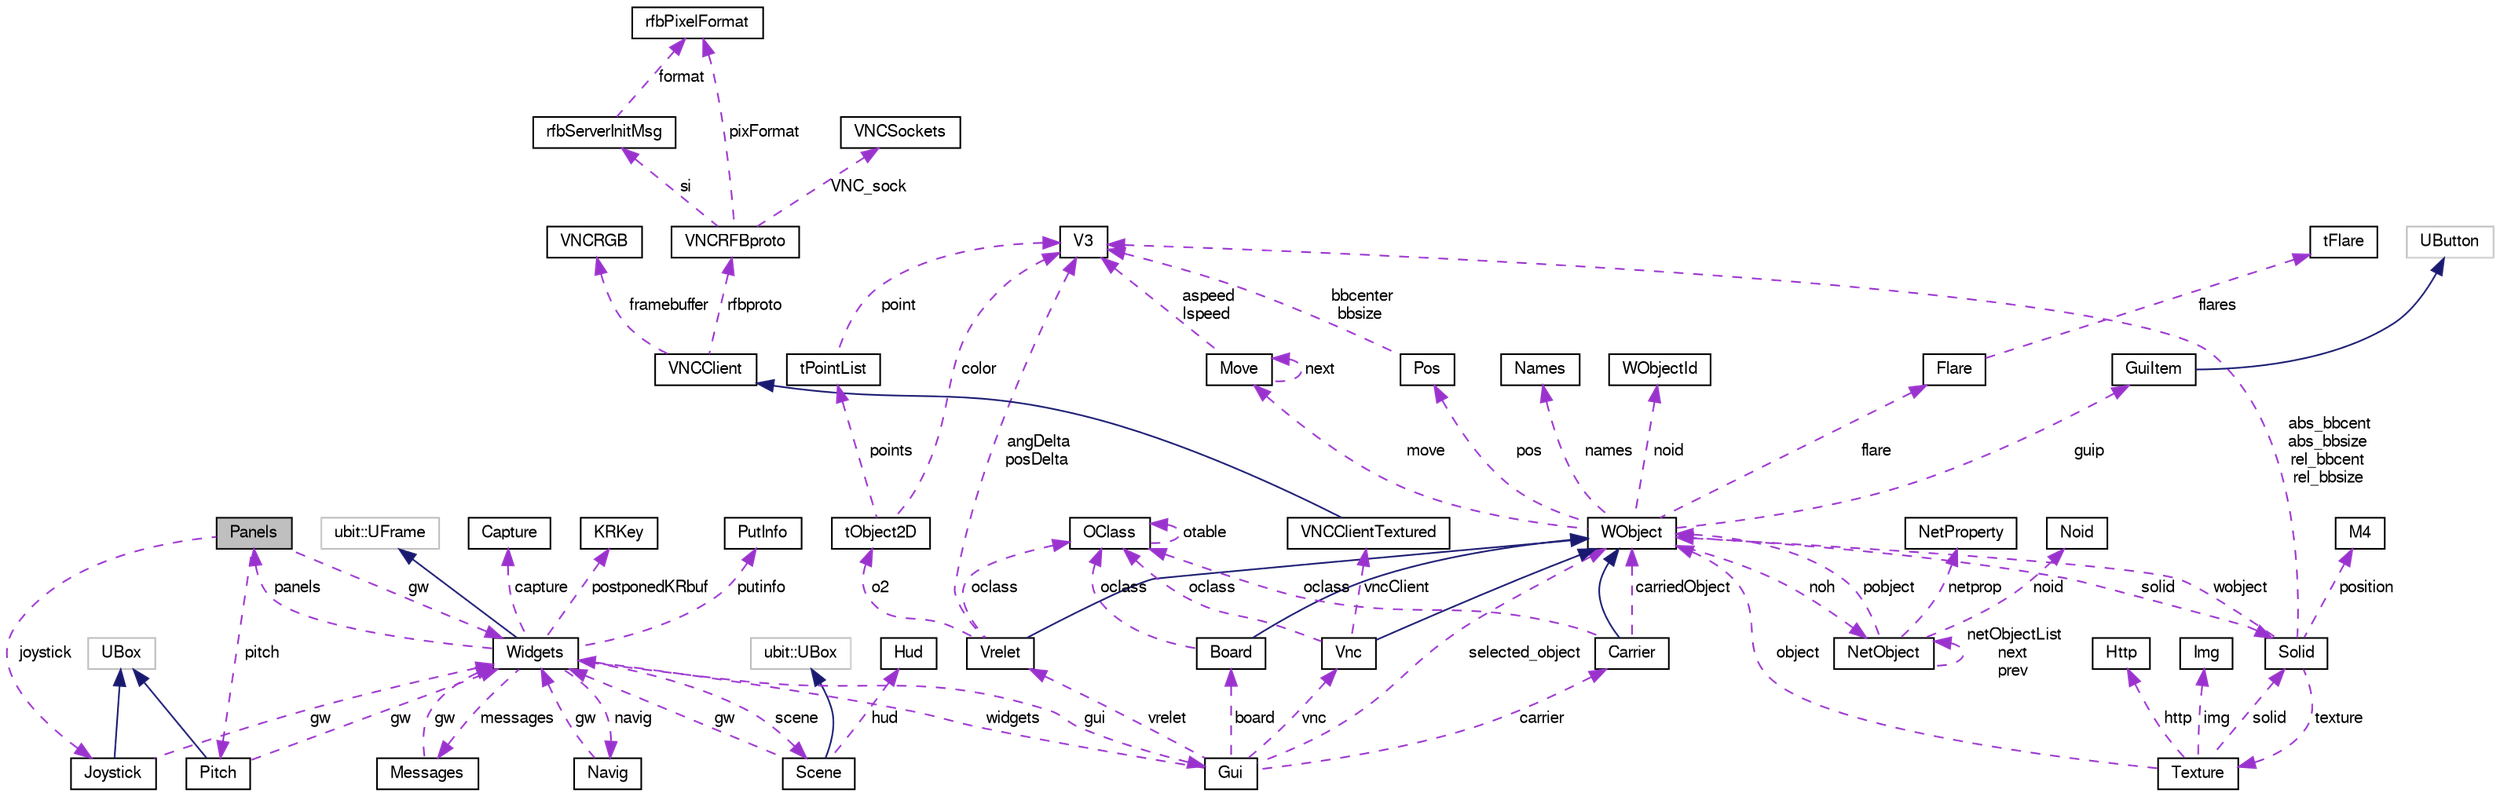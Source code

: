 digraph "Panels"
{
 // LATEX_PDF_SIZE
  bgcolor="transparent";
  edge [fontname="FreeSans",fontsize="10",labelfontname="FreeSans",labelfontsize="10"];
  node [fontname="FreeSans",fontsize="10",shape=record];
  Node1 [label="Panels",height=0.2,width=0.4,color="black", fillcolor="grey75", style="filled", fontcolor="black",tooltip="Panels class."];
  Node2 -> Node1 [dir="back",color="darkorchid3",fontsize="10",style="dashed",label=" joystick" ,fontname="FreeSans"];
  Node2 [label="Joystick",height=0.2,width=0.4,color="black",URL="$a01536.html",tooltip="GUI Joystick."];
  Node3 -> Node2 [dir="back",color="midnightblue",fontsize="10",style="solid",fontname="FreeSans"];
  Node3 [label="UBox",height=0.2,width=0.4,color="grey75",tooltip=" "];
  Node4 -> Node2 [dir="back",color="darkorchid3",fontsize="10",style="dashed",label=" gw" ,fontname="FreeSans"];
  Node4 [label="Widgets",height=0.2,width=0.4,color="black",URL="$a01584.html",tooltip="Widgets class."];
  Node5 -> Node4 [dir="back",color="midnightblue",fontsize="10",style="solid",fontname="FreeSans"];
  Node5 [label="ubit::UFrame",height=0.2,width=0.4,color="grey75",tooltip=" "];
  Node6 -> Node4 [dir="back",color="darkorchid3",fontsize="10",style="dashed",label=" messages" ,fontname="FreeSans"];
  Node6 [label="Messages",height=0.2,width=0.4,color="black",URL="$a01540.html",tooltip=" "];
  Node4 -> Node6 [dir="back",color="darkorchid3",fontsize="10",style="dashed",label=" gw" ,fontname="FreeSans"];
  Node7 -> Node4 [dir="back",color="darkorchid3",fontsize="10",style="dashed",label=" capture" ,fontname="FreeSans"];
  Node7 [label="Capture",height=0.2,width=0.4,color="black",URL="$a01524.html",tooltip=" "];
  Node8 -> Node4 [dir="back",color="darkorchid3",fontsize="10",style="dashed",label=" postponedKRbuf" ,fontname="FreeSans"];
  Node8 [label="KRKey",height=0.2,width=0.4,color="black",URL="$a01580.html",tooltip="KR structure for postponing Key Releases when AutoRepeat is ON."];
  Node9 -> Node4 [dir="back",color="darkorchid3",fontsize="10",style="dashed",label=" scene" ,fontname="FreeSans"];
  Node9 [label="Scene",height=0.2,width=0.4,color="black",URL="$a01456.html",tooltip=" "];
  Node10 -> Node9 [dir="back",color="midnightblue",fontsize="10",style="solid",fontname="FreeSans"];
  Node10 [label="ubit::UBox",height=0.2,width=0.4,color="grey75",tooltip=" "];
  Node11 -> Node9 [dir="back",color="darkorchid3",fontsize="10",style="dashed",label=" hud" ,fontname="FreeSans"];
  Node11 [label="Hud",height=0.2,width=0.4,color="black",URL="$a02232.html",tooltip="Hud class."];
  Node4 -> Node9 [dir="back",color="darkorchid3",fontsize="10",style="dashed",label=" gw" ,fontname="FreeSans"];
  Node12 -> Node4 [dir="back",color="darkorchid3",fontsize="10",style="dashed",label=" gui" ,fontname="FreeSans"];
  Node12 [label="Gui",height=0.2,width=0.4,color="black",URL="$a01532.html",tooltip="Gui Class."];
  Node13 -> Node12 [dir="back",color="darkorchid3",fontsize="10",style="dashed",label=" board" ,fontname="FreeSans"];
  Node13 [label="Board",height=0.2,width=0.4,color="black",URL="$a01624.html",tooltip="Board class."];
  Node14 -> Node13 [dir="back",color="midnightblue",fontsize="10",style="solid",fontname="FreeSans"];
  Node14 [label="WObject",height=0.2,width=0.4,color="black",URL="$a02108.html",tooltip="WObject Class."];
  Node15 -> Node14 [dir="back",color="darkorchid3",fontsize="10",style="dashed",label=" move" ,fontname="FreeSans"];
  Node15 [label="Move",height=0.2,width=0.4,color="black",URL="$a02104.html",tooltip="Move struct."];
  Node15 -> Node15 [dir="back",color="darkorchid3",fontsize="10",style="dashed",label=" next" ,fontname="FreeSans"];
  Node16 -> Node15 [dir="back",color="darkorchid3",fontsize="10",style="dashed",label=" aspeed\nlspeed" ,fontname="FreeSans"];
  Node16 [label="V3",height=0.2,width=0.4,color="black",URL="$a01436.html",tooltip=" "];
  Node17 -> Node14 [dir="back",color="darkorchid3",fontsize="10",style="dashed",label=" names" ,fontname="FreeSans"];
  Node17 [label="Names",height=0.2,width=0.4,color="black",URL="$a02096.html",tooltip="Names struct."];
  Node18 -> Node14 [dir="back",color="darkorchid3",fontsize="10",style="dashed",label=" noid" ,fontname="FreeSans"];
  Node18 [label="WObjectId",height=0.2,width=0.4,color="black",URL="$a02092.html",tooltip="WObjectId Class."];
  Node19 -> Node14 [dir="back",color="darkorchid3",fontsize="10",style="dashed",label=" noh" ,fontname="FreeSans"];
  Node19 [label="NetObject",height=0.2,width=0.4,color="black",URL="$a02116.html",tooltip="NetObject class."];
  Node19 -> Node19 [dir="back",color="darkorchid3",fontsize="10",style="dashed",label=" netObjectList\nnext\nprev" ,fontname="FreeSans"];
  Node20 -> Node19 [dir="back",color="darkorchid3",fontsize="10",style="dashed",label=" netprop" ,fontname="FreeSans"];
  Node20 [label="NetProperty",height=0.2,width=0.4,color="black",URL="$a02120.html",tooltip="NetProperty class."];
  Node21 -> Node19 [dir="back",color="darkorchid3",fontsize="10",style="dashed",label=" noid" ,fontname="FreeSans"];
  Node21 [label="Noid",height=0.2,width=0.4,color="black",URL="$a02124.html",tooltip="Noid class."];
  Node14 -> Node19 [dir="back",color="darkorchid3",fontsize="10",style="dashed",label=" pobject" ,fontname="FreeSans"];
  Node22 -> Node14 [dir="back",color="darkorchid3",fontsize="10",style="dashed",label=" solid" ,fontname="FreeSans"];
  Node22 [label="Solid",height=0.2,width=0.4,color="black",URL="$a02252.html",tooltip="Solid class."];
  Node23 -> Node22 [dir="back",color="darkorchid3",fontsize="10",style="dashed",label=" texture" ,fontname="FreeSans"];
  Node23 [label="Texture",height=0.2,width=0.4,color="black",URL="$a02332.html",tooltip="Texture class describes a texture entry in the memory cache."];
  Node24 -> Node23 [dir="back",color="darkorchid3",fontsize="10",style="dashed",label=" http" ,fontname="FreeSans"];
  Node24 [label="Http",height=0.2,width=0.4,color="black",URL="$a01424.html",tooltip="Http Class I/O methods."];
  Node22 -> Node23 [dir="back",color="darkorchid3",fontsize="10",style="dashed",label=" solid" ,fontname="FreeSans"];
  Node14 -> Node23 [dir="back",color="darkorchid3",fontsize="10",style="dashed",label=" object" ,fontname="FreeSans"];
  Node25 -> Node23 [dir="back",color="darkorchid3",fontsize="10",style="dashed",label=" img" ,fontname="FreeSans"];
  Node25 [label="Img",height=0.2,width=0.4,color="black",URL="$a02316.html",tooltip="Img class."];
  Node26 -> Node22 [dir="back",color="darkorchid3",fontsize="10",style="dashed",label=" position" ,fontname="FreeSans"];
  Node26 [label="M4",height=0.2,width=0.4,color="black",URL="$a01428.html",tooltip=" "];
  Node16 -> Node22 [dir="back",color="darkorchid3",fontsize="10",style="dashed",label=" abs_bbcent\nabs_bbsize\nrel_bbcent\nrel_bbsize" ,fontname="FreeSans"];
  Node14 -> Node22 [dir="back",color="darkorchid3",fontsize="10",style="dashed",label=" wobject" ,fontname="FreeSans"];
  Node27 -> Node14 [dir="back",color="darkorchid3",fontsize="10",style="dashed",label=" guip" ,fontname="FreeSans"];
  Node27 [label="GuiItem",height=0.2,width=0.4,color="black",URL="$a01572.html",tooltip="GuiItem Class."];
  Node28 -> Node27 [dir="back",color="midnightblue",fontsize="10",style="solid",fontname="FreeSans"];
  Node28 [label="UButton",height=0.2,width=0.4,color="grey75",tooltip=" "];
  Node29 -> Node14 [dir="back",color="darkorchid3",fontsize="10",style="dashed",label=" flare" ,fontname="FreeSans"];
  Node29 [label="Flare",height=0.2,width=0.4,color="black",URL="$a02224.html",tooltip="Flare class."];
  Node30 -> Node29 [dir="back",color="darkorchid3",fontsize="10",style="dashed",label=" flares" ,fontname="FreeSans"];
  Node30 [label="tFlare",height=0.2,width=0.4,color="black",URL="$a02220.html",tooltip=" "];
  Node31 -> Node14 [dir="back",color="darkorchid3",fontsize="10",style="dashed",label=" pos" ,fontname="FreeSans"];
  Node31 [label="Pos",height=0.2,width=0.4,color="black",URL="$a02100.html",tooltip="Pos struct."];
  Node16 -> Node31 [dir="back",color="darkorchid3",fontsize="10",style="dashed",label=" bbcenter\nbbsize" ,fontname="FreeSans"];
  Node32 -> Node13 [dir="back",color="darkorchid3",fontsize="10",style="dashed",label=" oclass" ,fontname="FreeSans"];
  Node32 [label="OClass",height=0.2,width=0.4,color="black",URL="$a01892.html",tooltip="OClass Class."];
  Node32 -> Node32 [dir="back",color="darkorchid3",fontsize="10",style="dashed",label=" otable" ,fontname="FreeSans"];
  Node33 -> Node12 [dir="back",color="darkorchid3",fontsize="10",style="dashed",label=" vnc" ,fontname="FreeSans"];
  Node33 [label="Vnc",height=0.2,width=0.4,color="black",URL="$a02040.html",tooltip="Vnc class."];
  Node14 -> Node33 [dir="back",color="midnightblue",fontsize="10",style="solid",fontname="FreeSans"];
  Node34 -> Node33 [dir="back",color="darkorchid3",fontsize="10",style="dashed",label=" vncClient" ,fontname="FreeSans"];
  Node34 [label="VNCClientTextured",height=0.2,width=0.4,color="black",URL="$a02792.html",tooltip="class VNCClientTextured inherits everything from VNCClient the framebuffer allocated is bigger than t..."];
  Node35 -> Node34 [dir="back",color="midnightblue",fontsize="10",style="solid",fontname="FreeSans"];
  Node35 [label="VNCClient",height=0.2,width=0.4,color="black",URL="$a02788.html",tooltip="class VNCClient object will be used in VReng:"];
  Node36 -> Node35 [dir="back",color="darkorchid3",fontsize="10",style="dashed",label=" framebuffer" ,fontname="FreeSans"];
  Node36 [label="VNCRGB",height=0.2,width=0.4,color="black",URL="$a02784.html",tooltip="class VNCRGB this is what our framebuffer is made of 24 bits per pixel 8bits for Red,..."];
  Node37 -> Node35 [dir="back",color="darkorchid3",fontsize="10",style="dashed",label=" rfbproto" ,fontname="FreeSans"];
  Node37 [label="VNCRFBproto",height=0.2,width=0.4,color="black",URL="$a02880.html",tooltip=" "];
  Node38 -> Node37 [dir="back",color="darkorchid3",fontsize="10",style="dashed",label=" si" ,fontname="FreeSans"];
  Node38 [label="rfbServerInitMsg",height=0.2,width=0.4,color="black",URL="$a02808.html",tooltip=" "];
  Node39 -> Node38 [dir="back",color="darkorchid3",fontsize="10",style="dashed",label=" format" ,fontname="FreeSans"];
  Node39 [label="rfbPixelFormat",height=0.2,width=0.4,color="black",URL="$a02800.html",tooltip=" "];
  Node40 -> Node37 [dir="back",color="darkorchid3",fontsize="10",style="dashed",label=" VNC_sock" ,fontname="FreeSans"];
  Node40 [label="VNCSockets",height=0.2,width=0.4,color="black",URL="$a02884.html",tooltip="VNCSocket class."];
  Node39 -> Node37 [dir="back",color="darkorchid3",fontsize="10",style="dashed",label=" pixFormat" ,fontname="FreeSans"];
  Node32 -> Node33 [dir="back",color="darkorchid3",fontsize="10",style="dashed",label=" oclass" ,fontname="FreeSans"];
  Node41 -> Node12 [dir="back",color="darkorchid3",fontsize="10",style="dashed",label=" carrier" ,fontname="FreeSans"];
  Node41 [label="Carrier",height=0.2,width=0.4,color="black",URL="$a01648.html",tooltip="Carrier class."];
  Node14 -> Node41 [dir="back",color="midnightblue",fontsize="10",style="solid",fontname="FreeSans"];
  Node32 -> Node41 [dir="back",color="darkorchid3",fontsize="10",style="dashed",label=" oclass" ,fontname="FreeSans"];
  Node14 -> Node41 [dir="back",color="darkorchid3",fontsize="10",style="dashed",label=" carriedObject" ,fontname="FreeSans"];
  Node4 -> Node12 [dir="back",color="darkorchid3",fontsize="10",style="dashed",label=" widgets" ,fontname="FreeSans"];
  Node42 -> Node12 [dir="back",color="darkorchid3",fontsize="10",style="dashed",label=" vrelet" ,fontname="FreeSans"];
  Node42 [label="Vrelet",height=0.2,width=0.4,color="black",URL="$a02052.html",tooltip="Vrelet class."];
  Node14 -> Node42 [dir="back",color="midnightblue",fontsize="10",style="solid",fontname="FreeSans"];
  Node43 -> Node42 [dir="back",color="darkorchid3",fontsize="10",style="dashed",label=" o2" ,fontname="FreeSans"];
  Node43 [label="tObject2D",height=0.2,width=0.4,color="black",URL="$a02048.html",tooltip="2D objects"];
  Node44 -> Node43 [dir="back",color="darkorchid3",fontsize="10",style="dashed",label=" points" ,fontname="FreeSans"];
  Node44 [label="tPointList",height=0.2,width=0.4,color="black",URL="$a02044.html",tooltip="List of 3D points."];
  Node16 -> Node44 [dir="back",color="darkorchid3",fontsize="10",style="dashed",label=" point" ,fontname="FreeSans"];
  Node16 -> Node43 [dir="back",color="darkorchid3",fontsize="10",style="dashed",label=" color" ,fontname="FreeSans"];
  Node32 -> Node42 [dir="back",color="darkorchid3",fontsize="10",style="dashed",label=" oclass" ,fontname="FreeSans"];
  Node16 -> Node42 [dir="back",color="darkorchid3",fontsize="10",style="dashed",label=" angDelta\nposDelta" ,fontname="FreeSans"];
  Node14 -> Node12 [dir="back",color="darkorchid3",fontsize="10",style="dashed",label=" selected_object" ,fontname="FreeSans"];
  Node45 -> Node4 [dir="back",color="darkorchid3",fontsize="10",style="dashed",label=" navig" ,fontname="FreeSans"];
  Node45 [label="Navig",height=0.2,width=0.4,color="black",URL="$a01552.html",tooltip="Navig class."];
  Node4 -> Node45 [dir="back",color="darkorchid3",fontsize="10",style="dashed",label=" gw" ,fontname="FreeSans"];
  Node46 -> Node4 [dir="back",color="darkorchid3",fontsize="10",style="dashed",label=" putinfo" ,fontname="FreeSans"];
  Node46 [label="PutInfo",height=0.2,width=0.4,color="black",URL="$a01544.html",tooltip="PutInfo class."];
  Node1 -> Node4 [dir="back",color="darkorchid3",fontsize="10",style="dashed",label=" panels" ,fontname="FreeSans"];
  Node47 -> Node1 [dir="back",color="darkorchid3",fontsize="10",style="dashed",label=" pitch" ,fontname="FreeSans"];
  Node47 [label="Pitch",height=0.2,width=0.4,color="black",URL="$a01564.html",tooltip="Pitch class."];
  Node3 -> Node47 [dir="back",color="midnightblue",fontsize="10",style="solid",fontname="FreeSans"];
  Node4 -> Node47 [dir="back",color="darkorchid3",fontsize="10",style="dashed",label=" gw" ,fontname="FreeSans"];
  Node4 -> Node1 [dir="back",color="darkorchid3",fontsize="10",style="dashed",label=" gw" ,fontname="FreeSans"];
}
